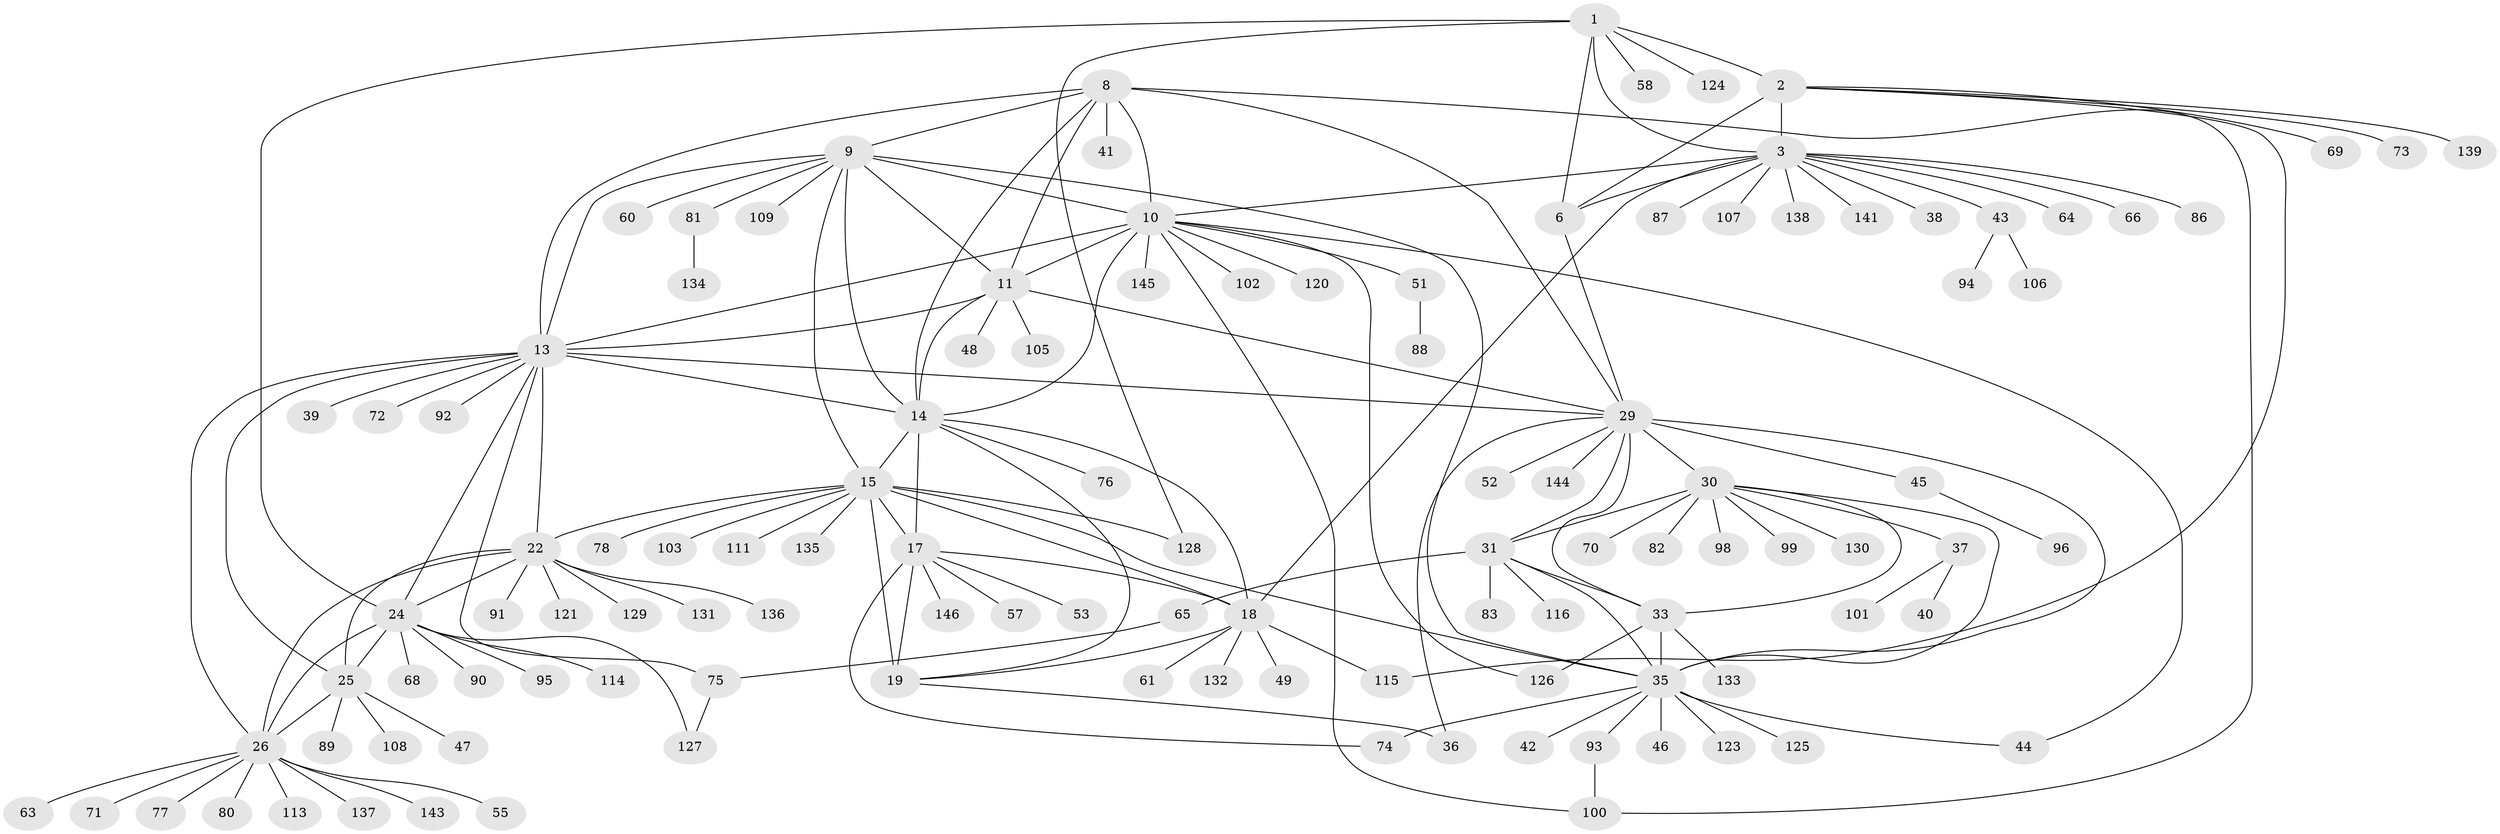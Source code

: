 // Generated by graph-tools (version 1.1) at 2025/24/03/03/25 07:24:15]
// undirected, 115 vertices, 164 edges
graph export_dot {
graph [start="1"]
  node [color=gray90,style=filled];
  1 [super="+5"];
  2 [super="+7"];
  3 [super="+4"];
  6 [super="+79"];
  8 [super="+62"];
  9 [super="+118"];
  10 [super="+12"];
  11 [super="+50"];
  13 [super="+27"];
  14 [super="+21"];
  15 [super="+16"];
  17 [super="+20"];
  18 [super="+117"];
  19 [super="+56"];
  22 [super="+23"];
  24 [super="+110"];
  25;
  26 [super="+28"];
  29 [super="+34"];
  30 [super="+32"];
  31 [super="+85"];
  33 [super="+54"];
  35 [super="+67"];
  36;
  37 [super="+119"];
  38 [super="+59"];
  39;
  40 [super="+140"];
  41;
  42;
  43 [super="+122"];
  44 [super="+97"];
  45;
  46;
  47;
  48;
  49;
  51;
  52;
  53;
  55;
  57;
  58;
  60;
  61;
  63 [super="+84"];
  64;
  65;
  66;
  68;
  69;
  70 [super="+112"];
  71;
  72;
  73;
  74;
  75 [super="+104"];
  76;
  77;
  78;
  80;
  81;
  82;
  83;
  86;
  87;
  88;
  89;
  90;
  91;
  92;
  93;
  94;
  95;
  96;
  98;
  99;
  100 [super="+142"];
  101;
  102;
  103;
  105;
  106;
  107;
  108;
  109;
  111;
  113;
  114;
  115;
  116;
  120;
  121;
  123;
  124;
  125;
  126;
  127;
  128;
  129;
  130;
  131;
  132;
  133;
  134;
  135;
  136;
  137;
  138;
  139;
  141;
  143;
  144;
  145;
  146;
  1 -- 2 [weight=4];
  1 -- 3 [weight=4];
  1 -- 6 [weight=2];
  1 -- 24;
  1 -- 58;
  1 -- 128;
  1 -- 124;
  2 -- 3 [weight=4];
  2 -- 6 [weight=2];
  2 -- 69;
  2 -- 73;
  2 -- 115;
  2 -- 139;
  3 -- 6 [weight=2];
  3 -- 18;
  3 -- 138;
  3 -- 141;
  3 -- 64;
  3 -- 66;
  3 -- 38;
  3 -- 10;
  3 -- 43;
  3 -- 107;
  3 -- 86;
  3 -- 87;
  6 -- 29;
  8 -- 9;
  8 -- 10 [weight=2];
  8 -- 11;
  8 -- 13;
  8 -- 14;
  8 -- 41;
  8 -- 100;
  8 -- 29;
  9 -- 10 [weight=2];
  9 -- 11;
  9 -- 13;
  9 -- 14;
  9 -- 60;
  9 -- 81;
  9 -- 109;
  9 -- 15;
  9 -- 35;
  10 -- 11 [weight=2];
  10 -- 13 [weight=2];
  10 -- 14 [weight=2];
  10 -- 44;
  10 -- 145;
  10 -- 102;
  10 -- 51;
  10 -- 120;
  10 -- 126;
  10 -- 100;
  11 -- 13;
  11 -- 14;
  11 -- 48;
  11 -- 105;
  11 -- 29;
  13 -- 14;
  13 -- 72;
  13 -- 39;
  13 -- 75;
  13 -- 22 [weight=2];
  13 -- 24;
  13 -- 25;
  13 -- 26 [weight=2];
  13 -- 92;
  13 -- 29;
  14 -- 17 [weight=2];
  14 -- 18;
  14 -- 19;
  14 -- 76;
  14 -- 15 [weight=2];
  15 -- 17 [weight=4];
  15 -- 18 [weight=2];
  15 -- 19 [weight=2];
  15 -- 78;
  15 -- 103;
  15 -- 128;
  15 -- 35;
  15 -- 135;
  15 -- 111;
  15 -- 22;
  17 -- 18 [weight=2];
  17 -- 19 [weight=2];
  17 -- 53;
  17 -- 57;
  17 -- 74;
  17 -- 146;
  18 -- 19;
  18 -- 49;
  18 -- 61;
  18 -- 132;
  18 -- 115;
  19 -- 36;
  22 -- 24 [weight=2];
  22 -- 25 [weight=2];
  22 -- 26 [weight=4];
  22 -- 121;
  22 -- 131;
  22 -- 136;
  22 -- 129;
  22 -- 91;
  24 -- 25;
  24 -- 26 [weight=2];
  24 -- 68;
  24 -- 90;
  24 -- 95;
  24 -- 114;
  24 -- 127;
  25 -- 26 [weight=2];
  25 -- 47;
  25 -- 89;
  25 -- 108;
  26 -- 55;
  26 -- 63;
  26 -- 71;
  26 -- 80;
  26 -- 137;
  26 -- 143;
  26 -- 113;
  26 -- 77;
  29 -- 30 [weight=4];
  29 -- 31 [weight=2];
  29 -- 33 [weight=2];
  29 -- 35 [weight=2];
  29 -- 36;
  29 -- 52;
  29 -- 45;
  29 -- 144;
  30 -- 31 [weight=2];
  30 -- 33 [weight=2];
  30 -- 35 [weight=2];
  30 -- 70;
  30 -- 82;
  30 -- 98;
  30 -- 99;
  30 -- 130;
  30 -- 37;
  31 -- 33;
  31 -- 35;
  31 -- 65;
  31 -- 83;
  31 -- 116;
  33 -- 35;
  33 -- 126;
  33 -- 133;
  35 -- 42;
  35 -- 46;
  35 -- 74;
  35 -- 93;
  35 -- 123;
  35 -- 125;
  35 -- 44;
  37 -- 40;
  37 -- 101;
  43 -- 94;
  43 -- 106;
  45 -- 96;
  51 -- 88;
  65 -- 75;
  75 -- 127;
  81 -- 134;
  93 -- 100;
}
